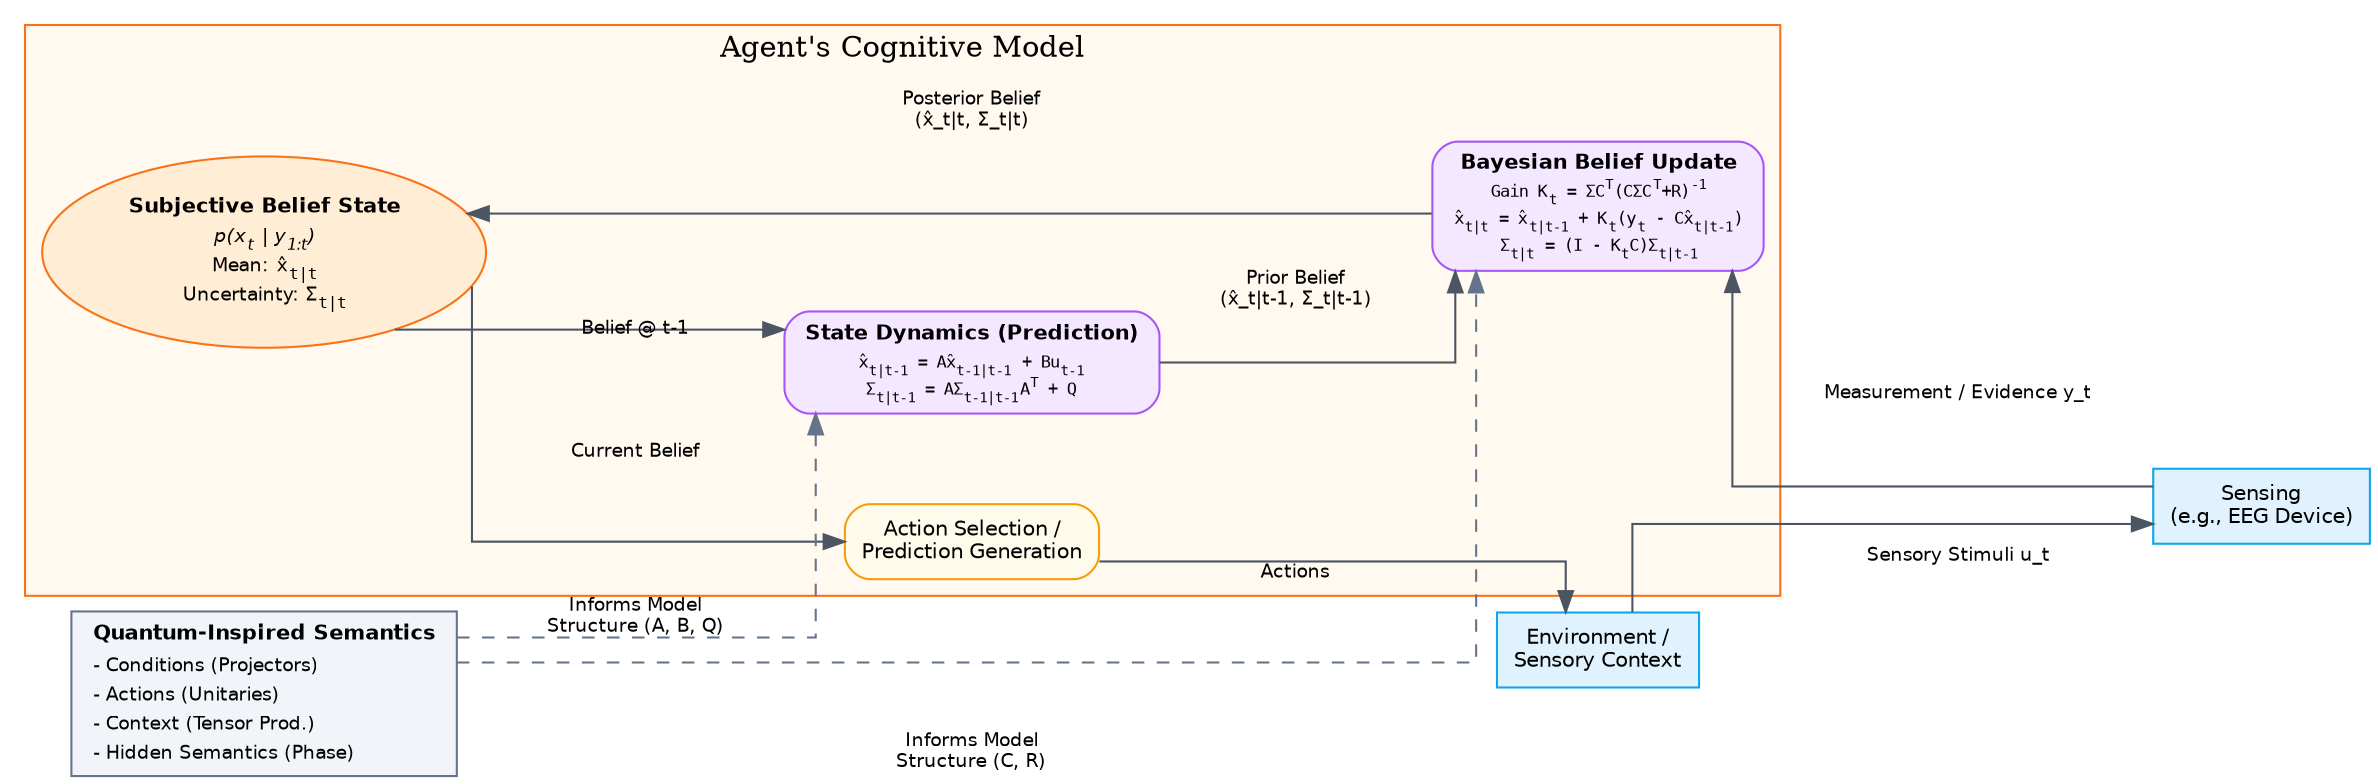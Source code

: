 /* 
 * Graphviz DOT code - Integrated QBist Cognitive State-Space Framework
 * Enhanced for readability and visual clarity
 */

digraph QBistCognitiveFramework {
    // GRAPH SETTINGS
    rankdir=LR;         // Left-to-Right orientation
    splines=ortho;      // Orthogonal edges for clarity
    nodesep=0.6;        // Node separation
    ranksep=0.8;        // Rank separation
    compound=true;      // Allow edges between clusters
    
    // DEFAULT STYLES
    node [shape=box, style="rounded,filled", fillcolor="#f8f8f8", 
          fontname="Helvetica", fontsize=10];
    edge [fontname="Helvetica", fontsize=9, color="#4b5563"];
    
    // AGENT'S COGNITIVE MODEL CLUSTER
    subgraph cluster_agent {
        label = "Agent's Cognitive Model";
        style="filled";
        fillcolor="#FFF9F0";  // Light orange background
        color="#F97316";      // Orange border
        
        // SUBJECTIVE BELIEF STATE NODE
        node [shape=ellipse, style="filled", fillcolor="#FFEDD5", color="#F97316"] 
        BeliefState [label=<<table border="0" cellborder="0" cellspacing="0">
            <tr><td align="center"><b>Subjective Belief State</b></td></tr>
            <tr><td align="center"><font point-size="9"><i>p(x<sub>t</sub> | y<sub>1:t</sub>)</i></font></td></tr>
            <tr><td align="center"><font point-size="9">Mean: <font face="monospace">x̂<sub>t|t</sub></font></font></td></tr>
            <tr><td align="center"><font point-size="9">Uncertainty: <font face="monospace">Σ<sub>t|t</sub></font></font></td></tr>
        </table>>];
        
        // STATE DYNAMICS NODE
        node [shape=box, style="rounded,filled", fillcolor="#F3E8FF", color="#A855F7"] 
        Dynamics [label=<<table border="0" cellborder="0" cellspacing="0">
            <tr><td align="center"><b>State Dynamics (Prediction)</b></td></tr>
            <tr><td align="center"><font point-size="8" face="monospace">x̂<sub>t|t-1</sub> = Ax̂<sub>t-1|t-1</sub> + Bu<sub>t-1</sub></font></td></tr>
            <tr><td align="center"><font point-size="8" face="monospace">Σ<sub>t|t-1</sub> = AΣ<sub>t-1|t-1</sub>A<sup>T</sup> + Q</font></td></tr>
        </table>>];
        
        // BAYESIAN UPDATE NODE
        node [shape=box, style="rounded,filled", fillcolor="#F3E8FF", color="#A855F7"] 
        Update [label=<<table border="0" cellborder="0" cellspacing="0">
            <tr><td align="center"><b>Bayesian Belief Update</b></td></tr>
            <tr><td align="center"><font point-size="8" face="monospace">Gain K<sub>t</sub> = ΣC<sup>T</sup>(CΣC<sup>T</sup>+R)<sup>-1</sup></font></td></tr>
            <tr><td align="center"><font point-size="8" face="monospace">x̂<sub>t|t</sub> = x̂<sub>t|t-1</sub> + K<sub>t</sub>(y<sub>t</sub> - Cx̂<sub>t|t-1</sub>)</font></td></tr>
            <tr><td align="center"><font point-size="8" face="monospace">Σ<sub>t|t</sub> = (I - K<sub>t</sub>C)Σ<sub>t|t-1</sub></font></td></tr>
        </table>>];
        
        // ACTION/PREDICTION NODE
        node [shape=box, style="rounded,filled", fillcolor="#FFFBEB", color="#F59E0B"] 
        ActionPrediction [label="Action Selection /\nPrediction Generation"];
    }
    
    // EXTERNAL WORLD NODES
    node [style="filled", fillcolor="#E0F2FE", color="#0EA5E9"] 
    Environment [label="Environment /\nSensory Context"];
    Sensing [label="Sensing\n(e.g., EEG Device)"];
    
    // SEMANTICS NODE
    node [style="filled", fillcolor="#F1F5F9", color="#64748B"] 
    Semantics [label=<<table border="0" cellborder="0" cellspacing="0">
        <tr><td align="center"><b>Quantum-Inspired Semantics</b></td></tr>
        <tr><td align="left"><font point-size="9">- Conditions (Projectors)</font></td></tr>
        <tr><td align="left"><font point-size="9">- Actions (Unitaries)</font></td></tr>
        <tr><td align="left"><font point-size="9">- Context (Tensor Prod.)</font></td></tr>
        <tr><td align="left"><font point-size="9">- Hidden Semantics (Phase)</font></td></tr>
    </table>>];
    
    // CONNECTION EDGES
    // Environment connections
    Environment -> Sensing [label="Sensory Stimuli u_t"];
    Sensing -> Update [label="Measurement / Evidence y_t"];
    
    // Prediction loop connections
    BeliefState -> Dynamics [label="Belief @ t-1"];
    Dynamics -> Update [label="Prior Belief\n(x̂_t|t-1, Σ_t|t-1)"];
    
    // Update to belief connection
    Update -> BeliefState [label="Posterior Belief\n(x̂_t|t, Σ_t|t)", weight=2];
    
    // Semantic influences (dashed)
    edge [style=dashed, color="#64748B"];
    Semantics -> Dynamics [label="Informs Model\nStructure (A, B, Q)"];
    Semantics -> Update [label="Informs Model\nStructure (C, R)", constraint=false];
    
    // Action output edges
    edge [style=solid, color="#4b5563"];
    BeliefState -> ActionPrediction [label="Current Belief"];
    ActionPrediction -> Environment [label="Actions"];
} 